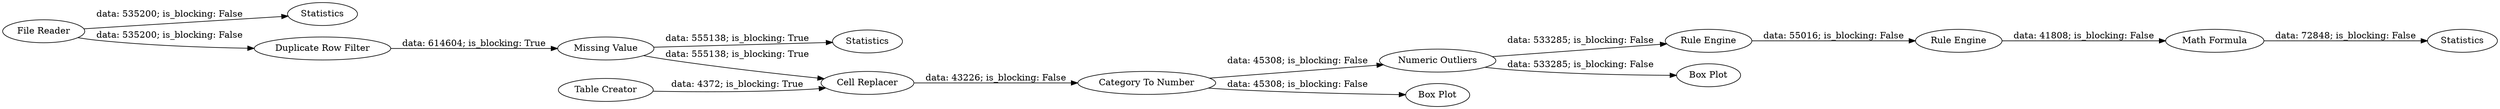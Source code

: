 digraph {
	"1930949482877412781_2" [label=Statistics]
	"1930949482877412781_4" [label="Table Creator"]
	"1930949482877412781_5" [label="Missing Value"]
	"1930949482877412781_1" [label="File Reader"]
	"1930949482877412781_10" [label="Rule Engine"]
	"1930949482877412781_8" [label="Category To Number"]
	"1930949482877412781_9" [label="Numeric Outliers"]
	"1930949482877412781_12" [label="Rule Engine"]
	"1930949482877412781_20" [label=Statistics]
	"1930949482877412781_6" [label="Cell Replacer"]
	"1930949482877412781_17" [label="Box Plot"]
	"1930949482877412781_11" [label="Duplicate Row Filter"]
	"1930949482877412781_19" [label=Statistics]
	"1930949482877412781_18" [label="Box Plot"]
	"1930949482877412781_21" [label="Math Formula"]
	"1930949482877412781_1" -> "1930949482877412781_2" [label="data: 535200; is_blocking: False"]
	"1930949482877412781_9" -> "1930949482877412781_10" [label="data: 533285; is_blocking: False"]
	"1930949482877412781_8" -> "1930949482877412781_17" [label="data: 45308; is_blocking: False"]
	"1930949482877412781_21" -> "1930949482877412781_20" [label="data: 72848; is_blocking: False"]
	"1930949482877412781_4" -> "1930949482877412781_6" [label="data: 4372; is_blocking: True"]
	"1930949482877412781_11" -> "1930949482877412781_5" [label="data: 614604; is_blocking: True"]
	"1930949482877412781_10" -> "1930949482877412781_12" [label="data: 55016; is_blocking: False"]
	"1930949482877412781_12" -> "1930949482877412781_21" [label="data: 41808; is_blocking: False"]
	"1930949482877412781_5" -> "1930949482877412781_19" [label="data: 555138; is_blocking: True"]
	"1930949482877412781_9" -> "1930949482877412781_18" [label="data: 533285; is_blocking: False"]
	"1930949482877412781_1" -> "1930949482877412781_11" [label="data: 535200; is_blocking: False"]
	"1930949482877412781_5" -> "1930949482877412781_6" [label="data: 555138; is_blocking: True"]
	"1930949482877412781_6" -> "1930949482877412781_8" [label="data: 43226; is_blocking: False"]
	"1930949482877412781_8" -> "1930949482877412781_9" [label="data: 45308; is_blocking: False"]
	rankdir=LR
}
